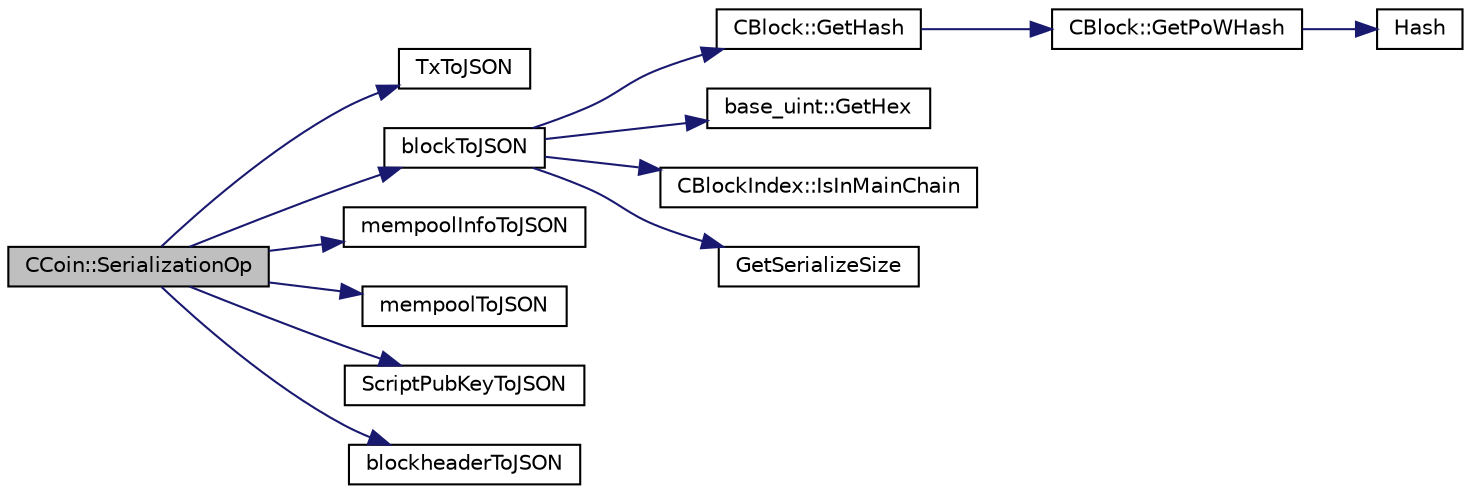 digraph "CCoin::SerializationOp"
{
  edge [fontname="Helvetica",fontsize="10",labelfontname="Helvetica",labelfontsize="10"];
  node [fontname="Helvetica",fontsize="10",shape=record];
  rankdir="LR";
  Node0 [label="CCoin::SerializationOp",height=0.2,width=0.4,color="black", fillcolor="grey75", style="filled", fontcolor="black"];
  Node0 -> Node1 [color="midnightblue",fontsize="10",style="solid",fontname="Helvetica"];
  Node1 [label="TxToJSON",height=0.2,width=0.4,color="black", fillcolor="white", style="filled",URL="$d8/d04/rest_8cpp.html#a719639f5d779706aae5c283784b3fd66"];
  Node0 -> Node2 [color="midnightblue",fontsize="10",style="solid",fontname="Helvetica"];
  Node2 [label="blockToJSON",height=0.2,width=0.4,color="black", fillcolor="white", style="filled",URL="$d8/d04/rest_8cpp.html#a6b596f07acd85fe676c798170fd8ddbe"];
  Node2 -> Node3 [color="midnightblue",fontsize="10",style="solid",fontname="Helvetica"];
  Node3 [label="CBlock::GetHash",height=0.2,width=0.4,color="black", fillcolor="white", style="filled",URL="$d3/d51/class_c_block.html#a681acf1fa72ec2ed6c83ea5afc14e0f3"];
  Node3 -> Node4 [color="midnightblue",fontsize="10",style="solid",fontname="Helvetica"];
  Node4 [label="CBlock::GetPoWHash",height=0.2,width=0.4,color="black", fillcolor="white", style="filled",URL="$d3/d51/class_c_block.html#af203beb528a62ec30b0453cf5d860044"];
  Node4 -> Node5 [color="midnightblue",fontsize="10",style="solid",fontname="Helvetica"];
  Node5 [label="Hash",height=0.2,width=0.4,color="black", fillcolor="white", style="filled",URL="$db/dfb/hash_8h.html#ab3f6c437460137530d86e09c2c102e99"];
  Node2 -> Node6 [color="midnightblue",fontsize="10",style="solid",fontname="Helvetica"];
  Node6 [label="base_uint::GetHex",height=0.2,width=0.4,color="black", fillcolor="white", style="filled",URL="$da/df7/classbase__uint.html#ae5e7b7481de91ebead20eebd5d685441"];
  Node2 -> Node7 [color="midnightblue",fontsize="10",style="solid",fontname="Helvetica"];
  Node7 [label="CBlockIndex::IsInMainChain",height=0.2,width=0.4,color="black", fillcolor="white", style="filled",URL="$d3/dbd/class_c_block_index.html#af4f055accf83016b226fd969e4de8fd7"];
  Node2 -> Node8 [color="midnightblue",fontsize="10",style="solid",fontname="Helvetica"];
  Node8 [label="GetSerializeSize",height=0.2,width=0.4,color="black", fillcolor="white", style="filled",URL="$df/d9d/serialize_8h.html#a48239e478ae730373d1984fe304ca025"];
  Node0 -> Node9 [color="midnightblue",fontsize="10",style="solid",fontname="Helvetica"];
  Node9 [label="mempoolInfoToJSON",height=0.2,width=0.4,color="black", fillcolor="white", style="filled",URL="$d8/d04/rest_8cpp.html#a7305038a43cc5f399ca00e00c6f07186"];
  Node0 -> Node10 [color="midnightblue",fontsize="10",style="solid",fontname="Helvetica"];
  Node10 [label="mempoolToJSON",height=0.2,width=0.4,color="black", fillcolor="white", style="filled",URL="$d8/d04/rest_8cpp.html#a3b8a8939a31de29ceb0ea581341eeb92"];
  Node0 -> Node11 [color="midnightblue",fontsize="10",style="solid",fontname="Helvetica"];
  Node11 [label="ScriptPubKeyToJSON",height=0.2,width=0.4,color="black", fillcolor="white", style="filled",URL="$d8/d04/rest_8cpp.html#a6e621b4ad486c6d716873ee3f16919ad"];
  Node0 -> Node12 [color="midnightblue",fontsize="10",style="solid",fontname="Helvetica"];
  Node12 [label="blockheaderToJSON",height=0.2,width=0.4,color="black", fillcolor="white", style="filled",URL="$d8/d04/rest_8cpp.html#aa1e97ce578bfdae0125555bda5a2d48d"];
}
